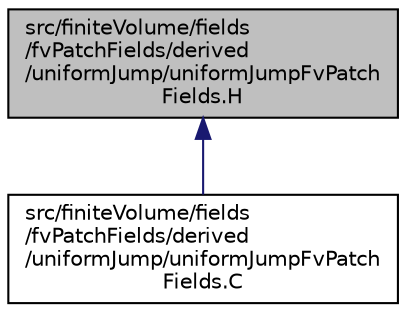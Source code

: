 digraph "src/finiteVolume/fields/fvPatchFields/derived/uniformJump/uniformJumpFvPatchFields.H"
{
  bgcolor="transparent";
  edge [fontname="Helvetica",fontsize="10",labelfontname="Helvetica",labelfontsize="10"];
  node [fontname="Helvetica",fontsize="10",shape=record];
  Node1 [label="src/finiteVolume/fields\l/fvPatchFields/derived\l/uniformJump/uniformJumpFvPatch\lFields.H",height=0.2,width=0.4,color="black", fillcolor="grey75", style="filled" fontcolor="black"];
  Node1 -> Node2 [dir="back",color="midnightblue",fontsize="10",style="solid",fontname="Helvetica"];
  Node2 [label="src/finiteVolume/fields\l/fvPatchFields/derived\l/uniformJump/uniformJumpFvPatch\lFields.C",height=0.2,width=0.4,color="black",URL="$uniformJumpFvPatchFields_8C.html"];
}
